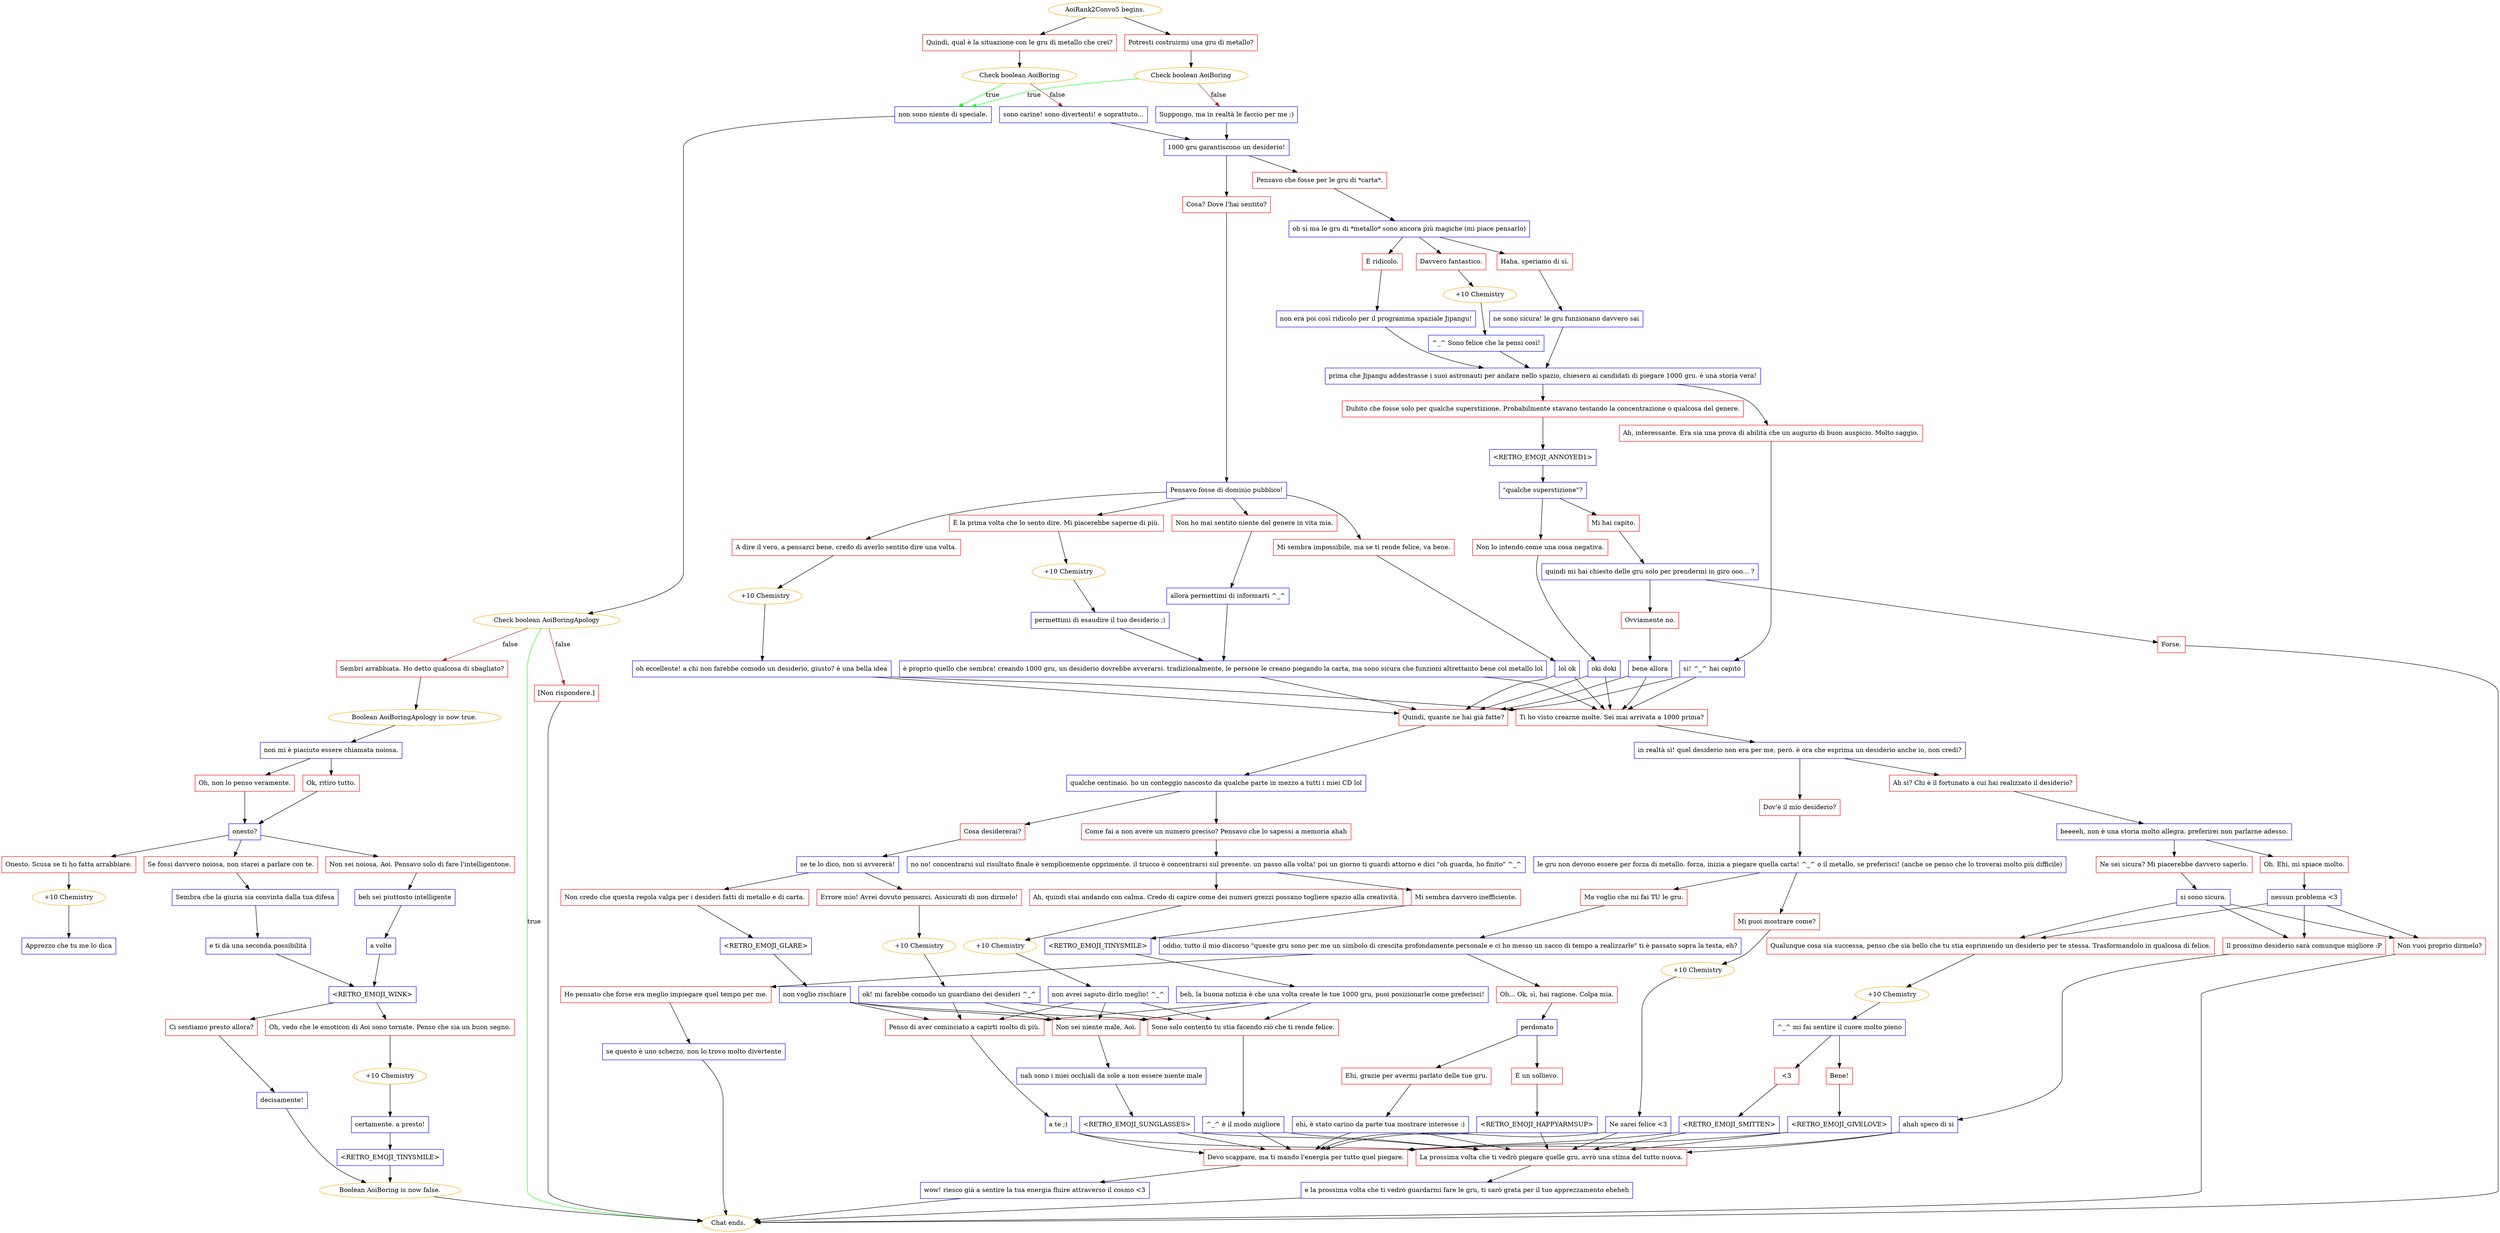 digraph {
	"AoiRank2Convo5 begins." [color=orange];
		"AoiRank2Convo5 begins." -> j1716246145;
		"AoiRank2Convo5 begins." -> j1288626811;
	j1716246145 [label="Quindi, qual è la situazione con le gru di metallo che crei?",shape=box,color=red];
		j1716246145 -> j1443129487;
	j1288626811 [label="Potresti costruirmi una gru di metallo?",shape=box,color=red];
		j1288626811 -> j1194707698;
	j1443129487 [label="Check boolean AoiBoring",color=orange];
		j1443129487 -> j316784287 [label=true,color=green];
		j1443129487 -> j608366559 [label=false,color=brown];
	j1194707698 [label="Check boolean AoiBoring",color=orange];
		j1194707698 -> j316784287 [label=true,color=green];
		j1194707698 -> j855741470 [label=false,color=brown];
	j316784287 [label="non sono niente di speciale.",shape=box,color=blue];
		j316784287 -> j4116366548;
	j608366559 [label="sono carine! sono divertenti! e soprattuto...",shape=box,color=blue];
		j608366559 -> j2410485954;
	j855741470 [label="Suppongo, ma in realtà le faccio per me ;)",shape=box,color=blue];
		j855741470 -> j2410485954;
	j4116366548 [label="Check boolean AoiBoringApology",color=orange];
		j4116366548 -> "Chat ends." [label=true,color=green];
		j4116366548 -> j774080019 [label=false,color=brown];
		j4116366548 -> j3968938462 [label=false,color=brown];
	j2410485954 [label="1000 gru garantiscono un desiderio!",shape=box,color=blue];
		j2410485954 -> j2074599652;
		j2410485954 -> j3307245090;
	"Chat ends." [color=orange];
	j774080019 [label="Sembri arrabbiata. Ho detto qualcosa di sbagliato?",shape=box,color=red];
		j774080019 -> j645269702;
	j3968938462 [label="[Non rispondere.]",shape=box,color=red];
		j3968938462 -> "Chat ends.";
	j2074599652 [label="Pensavo che fosse per le gru di *carta*.",shape=box,color=red];
		j2074599652 -> j1974813709;
	j3307245090 [label="Cosa? Dove l'hai sentito?",shape=box,color=red];
		j3307245090 -> j1658135999;
	j645269702 [label="Boolean AoiBoringApology is now true.",color=orange];
		j645269702 -> j1003630977;
	j1974813709 [label="oh sì ma le gru di *metallo* sono ancora più magiche (mi piace pensarlo)",shape=box,color=blue];
		j1974813709 -> j3763801985;
		j1974813709 -> j3727588810;
		j1974813709 -> j4238801732;
	j1658135999 [label="Pensavo fosse di dominio pubblico!",shape=box,color=blue];
		j1658135999 -> j4112765250;
		j1658135999 -> j1576823176;
		j1658135999 -> j3303161588;
		j1658135999 -> j3062855646;
	j1003630977 [label="non mi è piaciuto essere chiamata noiosa.",shape=box,color=blue];
		j1003630977 -> j1973171410;
		j1003630977 -> j2150834883;
	j3763801985 [label="Haha, speriamo di sì.",shape=box,color=red];
		j3763801985 -> j2418077649;
	j3727588810 [label="Davvero fantastico.",shape=box,color=red];
		j3727588810 -> j3692149946;
	j4238801732 [label="È ridicolo.",shape=box,color=red];
		j4238801732 -> j3302611148;
	j4112765250 [label="Non ho mai sentito niente del genere in vita mia.",shape=box,color=red];
		j4112765250 -> j242323684;
	j1576823176 [label="È la prima volta che lo sento dire. Mi piacerebbe saperne di più.",shape=box,color=red];
		j1576823176 -> j3714105244;
	j3303161588 [label="A dire il vero, a pensarci bene, credo di averlo sentito dire una volta.",shape=box,color=red];
		j3303161588 -> j233898227;
	j3062855646 [label="Mi sembra impossibile, ma se ti rende felice, va bene.",shape=box,color=red];
		j3062855646 -> j1941652748;
	j1973171410 [label="Oh, non lo penso veramente.",shape=box,color=red];
		j1973171410 -> j1763531354;
	j2150834883 [label="Ok, ritiro tutto.",shape=box,color=red];
		j2150834883 -> j1763531354;
	j2418077649 [label="ne sono sicura! le gru funzionano davvero sai",shape=box,color=blue];
		j2418077649 -> j4205274523;
	j3692149946 [label="+10 Chemistry",color=orange];
		j3692149946 -> j1005942491;
	j3302611148 [label="non era poi così ridicolo per il programma spaziale Jipangu!",shape=box,color=blue];
		j3302611148 -> j4205274523;
	j242323684 [label="allora permettimi di informarti ^_^",shape=box,color=blue];
		j242323684 -> j617194127;
	j3714105244 [label="+10 Chemistry",color=orange];
		j3714105244 -> j963812556;
	j233898227 [label="+10 Chemistry",color=orange];
		j233898227 -> j537820224;
	j1941652748 [label="lol ok",shape=box,color=blue];
		j1941652748 -> j2500453841;
		j1941652748 -> j34022059;
	j1763531354 [label="onesto?",shape=box,color=blue];
		j1763531354 -> j3417277089;
		j1763531354 -> j3465895107;
		j1763531354 -> j1174616969;
	j4205274523 [label="prima che Jipangu addestrasse i suoi astronauti per andare nello spazio, chiesero ai candidati di piegare 1000 gru. è una storia vera!",shape=box,color=blue];
		j4205274523 -> j3665924518;
		j4205274523 -> j1343193050;
	j1005942491 [label="^_^ Sono felice che la pensi così!",shape=box,color=blue];
		j1005942491 -> j4205274523;
	j617194127 [label="è proprio quello che sembra! creando 1000 gru, un desiderio dovrebbe avverarsi. tradizionalmente, le persone le creano piegando la carta, ma sono sicura che funzioni altrettanto bene col metallo lol",shape=box,color=blue];
		j617194127 -> j2500453841;
		j617194127 -> j34022059;
	j963812556 [label="permettimi di esaudire il tuo desiderio ;)",shape=box,color=blue];
		j963812556 -> j617194127;
	j537820224 [label="oh eccellente! a chi non farebbe comodo un desiderio, giusto? è una bella idea",shape=box,color=blue];
		j537820224 -> j2500453841;
		j537820224 -> j34022059;
	j2500453841 [label="Quindi, quante ne hai già fatte?",shape=box,color=red];
		j2500453841 -> j362515724;
	j34022059 [label="Ti ho visto crearne molte. Sei mai arrivata a 1000 prima?",shape=box,color=red];
		j34022059 -> j2985520518;
	j3417277089 [label="Onesto. Scusa se ti ho fatta arrabbiare.",shape=box,color=red];
		j3417277089 -> j4245622304;
	j3465895107 [label="Non sei noiosa, Aoi. Pensavo solo di fare l'intelligentone.",shape=box,color=red];
		j3465895107 -> j1820774243;
	j1174616969 [label="Se fossi davvero noiosa, non starei a parlare con te.",shape=box,color=red];
		j1174616969 -> j1864692243;
	j3665924518 [label="Dubito che fosse solo per qualche superstizione. Probabilmente stavano testando la concentrazione o qualcosa del genere.",shape=box,color=red];
		j3665924518 -> j1437161154;
	j1343193050 [label="Ah, interessante. Era sia una prova di abilità che un augurio di buon auspicio. Molto saggio.",shape=box,color=red];
		j1343193050 -> j2059968191;
	j362515724 [label="qualche centinaio. ho un conteggio nascosto da qualche parte in mezzo a tutti i miei CD lol",shape=box,color=blue];
		j362515724 -> j2199510524;
		j362515724 -> j1411413706;
	j2985520518 [label="in realtà sì! quel desiderio non era per me, però. è ora che esprima un desiderio anche io, non credi?",shape=box,color=blue];
		j2985520518 -> j1956553420;
		j2985520518 -> j3780848411;
	j4245622304 [label="+10 Chemistry",color=orange];
		j4245622304 -> j1753783513;
	j1820774243 [label="beh sei piuttosto intelligente",shape=box,color=blue];
		j1820774243 -> j1996223904;
	j1864692243 [label="Sembra che la giuria sia convinta dalla tua difesa",shape=box,color=blue];
		j1864692243 -> j4241071672;
	j1437161154 [label="<RETRO_EMOJI_ANNOYED1>",shape=box,color=blue];
		j1437161154 -> j3571440411;
	j2059968191 [label="sì! ^_^ hai capito",shape=box,color=blue];
		j2059968191 -> j2500453841;
		j2059968191 -> j34022059;
	j2199510524 [label="Come fai a non avere un numero preciso? Pensavo che lo sapessi a memoria ahah",shape=box,color=red];
		j2199510524 -> j2703374845;
	j1411413706 [label="Cosa desidererai?",shape=box,color=red];
		j1411413706 -> j1661992224;
	j1956553420 [label="Ah sì? Chi è il fortunato a cui hai realizzato il desiderio?",shape=box,color=red];
		j1956553420 -> j4200995848;
	j3780848411 [label="Dov'è il mio desiderio?",shape=box,color=red];
		j3780848411 -> j2866491948;
	j1753783513 [label="Apprezzo che tu me lo dica",shape=box,color=blue];
	j1996223904 [label="a volte",shape=box,color=blue];
		j1996223904 -> j1823067147;
	j4241071672 [label="e ti dà una seconda possibilità",shape=box,color=blue];
		j4241071672 -> j1823067147;
	j3571440411 [label="\"qualche superstizione\"?",shape=box,color=blue];
		j3571440411 -> j2075888315;
		j3571440411 -> j1239857431;
	j2703374845 [label="no no! concentrarsi sul risultato finale è semplicemente opprimente. il trucco è concentrarsi sul presente. un passo alla volta! poi un giorno ti guardi attorno e dici \"oh guarda, ho finito\" ^_^",shape=box,color=blue];
		j2703374845 -> j4006734971;
		j2703374845 -> j1639401569;
	j1661992224 [label="se te lo dico, non si avvererà!",shape=box,color=blue];
		j1661992224 -> j2026592197;
		j1661992224 -> j3464590203;
	j4200995848 [label="beeeeh, non è una storia molto allegra. preferirei non parlarne adesso.",shape=box,color=blue];
		j4200995848 -> j300761941;
		j4200995848 -> j2878615255;
	j2866491948 [label="le gru non devono essere per forza di metallo. forza, inizia a piegare quella carta! ^_^ o il metallo, se preferisci! (anche se penso che lo troverai molto più difficile)",shape=box,color=blue];
		j2866491948 -> j3453728373;
		j2866491948 -> j2707792105;
	j1823067147 [label="<RETRO_EMOJI_WINK>",shape=box,color=blue];
		j1823067147 -> j2599776825;
		j1823067147 -> j1348609732;
	j2075888315 [label="Mi hai capito.",shape=box,color=red];
		j2075888315 -> j153609489;
	j1239857431 [label="Non lo intendo come una cosa negativa.",shape=box,color=red];
		j1239857431 -> j1932206251;
	j4006734971 [label="Ah, quindi stai andando con calma. Credo di capire come dei numeri grezzi possano togliere spazio alla creatività.",shape=box,color=red];
		j4006734971 -> j1655336282;
	j1639401569 [label="Mi sembra davvero inefficiente.",shape=box,color=red];
		j1639401569 -> j1670709806;
	j2026592197 [label="Errore mio! Avrei dovuto pensarci. Assicurati di non dirmelo!",shape=box,color=red];
		j2026592197 -> j3618934264;
	j3464590203 [label="Non credo che questa regola valga per i desideri fatti di metallo e di carta.",shape=box,color=red];
		j3464590203 -> j923466131;
	j300761941 [label="Oh. Ehi, mi spiace molto.",shape=box,color=red];
		j300761941 -> j1203195089;
	j2878615255 [label="Ne sei sicura? Mi piacerebbe davvero saperlo.",shape=box,color=red];
		j2878615255 -> j635867295;
	j3453728373 [label="Mi puoi mostrare come?",shape=box,color=red];
		j3453728373 -> j3379498466;
	j2707792105 [label="Ma voglio che mi fai TU le gru.",shape=box,color=red];
		j2707792105 -> j3581154484;
	j2599776825 [label="Ci sentiamo presto allora?",shape=box,color=red];
		j2599776825 -> j2843120935;
	j1348609732 [label="Oh, vedo che le emoticon di Aoi sono tornate. Penso che sia un buon segno.",shape=box,color=red];
		j1348609732 -> j671032343;
	j153609489 [label="quindi mi hai chiesto delle gru solo per prendermi in giro ooo... ?",shape=box,color=blue];
		j153609489 -> j3187437994;
		j153609489 -> j2836721902;
	j1932206251 [label="oki doki",shape=box,color=blue];
		j1932206251 -> j2500453841;
		j1932206251 -> j34022059;
	j1655336282 [label="+10 Chemistry",color=orange];
		j1655336282 -> j1229299021;
	j1670709806 [label="<RETRO_EMOJI_TINYSMILE>",shape=box,color=blue];
		j1670709806 -> j1596789053;
	j3618934264 [label="+10 Chemistry",color=orange];
		j3618934264 -> j764645398;
	j923466131 [label="<RETRO_EMOJI_GLARE>",shape=box,color=blue];
		j923466131 -> j1566364273;
	j1203195089 [label="nessun problema <3",shape=box,color=blue];
		j1203195089 -> j4109048201;
		j1203195089 -> j4021070255;
		j1203195089 -> j3208144218;
	j635867295 [label="si sono sicura.",shape=box,color=blue];
		j635867295 -> j4109048201;
		j635867295 -> j4021070255;
		j635867295 -> j3208144218;
	j3379498466 [label="+10 Chemistry",color=orange];
		j3379498466 -> j3781504425;
	j3581154484 [label="oddio, tutto il mio discorso \"queste gru sono per me un simbolo di crescita profondamente personale e ci ho messo un sacco di tempo a realizzarle\" ti è passato sopra la testa, eh?",shape=box,color=blue];
		j3581154484 -> j434532825;
		j3581154484 -> j2375646307;
	j2843120935 [label="decisamente!",shape=box,color=blue];
		j2843120935 -> j1984221796;
	j671032343 [label="+10 Chemistry",color=orange];
		j671032343 -> j2347686761;
	j3187437994 [label="Forse.",shape=box,color=red];
		j3187437994 -> "Chat ends.";
	j2836721902 [label="Ovviamente no.",shape=box,color=red];
		j2836721902 -> j435425429;
	j1229299021 [label="non avrei saputo dirlo meglio! ^_^",shape=box,color=blue];
		j1229299021 -> j3071576767;
		j1229299021 -> j11114212;
		j1229299021 -> j2157148205;
	j1596789053 [label="beh, la buona notizia è che una volta create le tue 1000 gru, puoi posizionarle come preferisci!",shape=box,color=blue];
		j1596789053 -> j3071576767;
		j1596789053 -> j11114212;
		j1596789053 -> j2157148205;
	j764645398 [label="ok! mi farebbe comodo un guardiano dei desideri ^_^",shape=box,color=blue];
		j764645398 -> j3071576767;
		j764645398 -> j11114212;
		j764645398 -> j2157148205;
	j1566364273 [label="non voglio rischiare",shape=box,color=blue];
		j1566364273 -> j3071576767;
		j1566364273 -> j11114212;
		j1566364273 -> j2157148205;
	j4109048201 [label="Il prossimo desiderio sarà comunque migliore :P",shape=box,color=red];
		j4109048201 -> j1895426271;
	j4021070255 [label="Qualunque cosa sia successa, penso che sia bello che tu stia esprimendo un desiderio per te stessa. Trasformandolo in qualcosa di felice.",shape=box,color=red];
		j4021070255 -> j610944898;
	j3208144218 [label="Non vuoi proprio dirmelo?",shape=box,color=red];
		j3208144218 -> "Chat ends.";
	j3781504425 [label="Ne sarei felice <3",shape=box,color=blue];
		j3781504425 -> j640215163;
		j3781504425 -> j3228964092;
	j434532825 [label="Ho pensato che forse era meglio impiegare quel tempo per me.",shape=box,color=red];
		j434532825 -> j1215204522;
	j2375646307 [label="Oh... Ok, sì, hai ragione. Colpa mia.",shape=box,color=red];
		j2375646307 -> j3216171526;
	j1984221796 [label="Boolean AoiBoring is now false.",color=orange];
		j1984221796 -> "Chat ends.";
	j2347686761 [label="certamente. a presto!",shape=box,color=blue];
		j2347686761 -> j3248434141;
	j435425429 [label="bene allora",shape=box,color=blue];
		j435425429 -> j2500453841;
		j435425429 -> j34022059;
	j3071576767 [label="Penso di aver cominciato a capirti molto di più.",shape=box,color=red];
		j3071576767 -> j3408054802;
	j11114212 [label="Non sei niente male, Aoi.",shape=box,color=red];
		j11114212 -> j2185922364;
	j2157148205 [label="Sono solo contento tu stia facendo ciò che ti rende felice.",shape=box,color=red];
		j2157148205 -> j521316198;
	j1895426271 [label="ahah spero di sì",shape=box,color=blue];
		j1895426271 -> j640215163;
		j1895426271 -> j3228964092;
	j610944898 [label="+10 Chemistry",color=orange];
		j610944898 -> j1102022517;
	j640215163 [label="La prossima volta che ti vedrò piegare quelle gru, avrò una stima del tutto nuova.",shape=box,color=red];
		j640215163 -> j2930608837;
	j3228964092 [label="Devo scappare, ma ti mando l'energia per tutto quel piegare.",shape=box,color=red];
		j3228964092 -> j976474462;
	j1215204522 [label="se questo è uno scherzo, non lo trovo molto divertente",shape=box,color=blue];
		j1215204522 -> "Chat ends.";
	j3216171526 [label="perdonato",shape=box,color=blue];
		j3216171526 -> j864567995;
		j3216171526 -> j2919858849;
	j3248434141 [label="<RETRO_EMOJI_TINYSMILE>",shape=box,color=blue];
		j3248434141 -> j1984221796;
	j3408054802 [label="a te ;)",shape=box,color=blue];
		j3408054802 -> j640215163;
		j3408054802 -> j3228964092;
	j2185922364 [label="nah sono i miei occhiali da sole a non essere niente male",shape=box,color=blue];
		j2185922364 -> j2455681144;
	j521316198 [label="^_^ è il modo migliore",shape=box,color=blue];
		j521316198 -> j640215163;
		j521316198 -> j3228964092;
	j1102022517 [label="^_^ mi fai sentire il cuore molto pieno",shape=box,color=blue];
		j1102022517 -> j1668695663;
		j1102022517 -> j3784444874;
	j2930608837 [label="e la prossima volta che ti vedrò guardarmi fare le gru, ti sarò grata per il tuo apprezzamento eheheh",shape=box,color=blue];
		j2930608837 -> "Chat ends.";
	j976474462 [label="wow! riesco già a sentire la tua energia fluire attraverso il cosmo <3",shape=box,color=blue];
		j976474462 -> "Chat ends.";
	j864567995 [label="Ehi, grazie per avermi parlato delle tue gru.",shape=box,color=red];
		j864567995 -> j281136194;
	j2919858849 [label="È un sollievo.",shape=box,color=red];
		j2919858849 -> j2446588326;
	j2455681144 [label="<RETRO_EMOJI_SUNGLASSES>",shape=box,color=blue];
		j2455681144 -> j640215163;
		j2455681144 -> j3228964092;
	j1668695663 [label="Bene!",shape=box,color=red];
		j1668695663 -> j547745806;
	j3784444874 [label="<3",shape=box,color=red];
		j3784444874 -> j4241135296;
	j281136194 [label="ehi, è stato carino da parte tua mostrare interesse :)",shape=box,color=blue];
		j281136194 -> j640215163;
		j281136194 -> j3228964092;
	j2446588326 [label="<RETRO_EMOJI_HAPPYARMSUP>",shape=box,color=blue];
		j2446588326 -> j640215163;
		j2446588326 -> j3228964092;
	j547745806 [label="<RETRO_EMOJI_GIVELOVE>",shape=box,color=blue];
		j547745806 -> j640215163;
		j547745806 -> j3228964092;
	j4241135296 [label="<RETRO_EMOJI_SMITTEN>",shape=box,color=blue];
		j4241135296 -> j640215163;
		j4241135296 -> j3228964092;
}